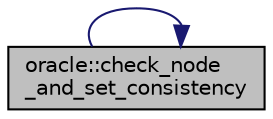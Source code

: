 digraph "oracle::check_node_and_set_consistency"
{
  edge [fontname="Helvetica",fontsize="10",labelfontname="Helvetica",labelfontsize="10"];
  node [fontname="Helvetica",fontsize="10",shape=record];
  rankdir="LR";
  Node66 [label="oracle::check_node\l_and_set_consistency",height=0.2,width=0.4,color="black", fillcolor="grey75", style="filled", fontcolor="black"];
  Node66 -> Node66 [color="midnightblue",fontsize="10",style="solid",fontname="Helvetica"];
}
